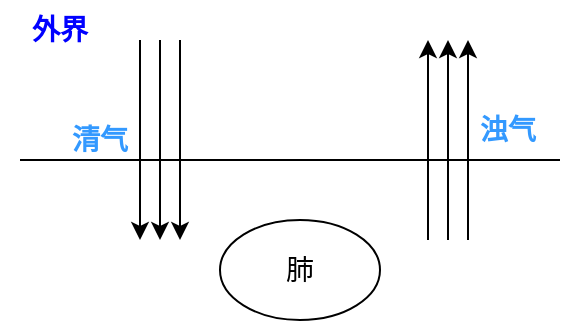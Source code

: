 <mxfile version="23.0.1" type="github">
  <diagram name="第 1 页" id="zhVuVEIi4RmrpoR2sseB">
    <mxGraphModel dx="1050" dy="557" grid="1" gridSize="10" guides="1" tooltips="1" connect="1" arrows="1" fold="1" page="1" pageScale="1" pageWidth="827" pageHeight="1169" math="0" shadow="0">
      <root>
        <mxCell id="0" />
        <mxCell id="1" parent="0" />
        <mxCell id="rgbCgXzp-v7-YjY3GSAn-1" value="肺" style="ellipse;whiteSpace=wrap;html=1;fontSize=14;" vertex="1" parent="1">
          <mxGeometry x="300" y="200" width="80" height="50" as="geometry" />
        </mxCell>
        <mxCell id="rgbCgXzp-v7-YjY3GSAn-2" value="" style="endArrow=none;html=1;rounded=0;" edge="1" parent="1">
          <mxGeometry width="50" height="50" relative="1" as="geometry">
            <mxPoint x="200" y="170" as="sourcePoint" />
            <mxPoint x="470" y="170" as="targetPoint" />
          </mxGeometry>
        </mxCell>
        <mxCell id="rgbCgXzp-v7-YjY3GSAn-6" value="" style="group" vertex="1" connectable="0" parent="1">
          <mxGeometry x="260" y="110" width="20" height="100" as="geometry" />
        </mxCell>
        <mxCell id="rgbCgXzp-v7-YjY3GSAn-3" value="" style="endArrow=classic;html=1;rounded=0;" edge="1" parent="rgbCgXzp-v7-YjY3GSAn-6">
          <mxGeometry width="50" height="50" relative="1" as="geometry">
            <mxPoint as="sourcePoint" />
            <mxPoint y="100" as="targetPoint" />
          </mxGeometry>
        </mxCell>
        <mxCell id="rgbCgXzp-v7-YjY3GSAn-4" value="" style="endArrow=classic;html=1;rounded=0;" edge="1" parent="rgbCgXzp-v7-YjY3GSAn-6">
          <mxGeometry width="50" height="50" relative="1" as="geometry">
            <mxPoint x="10" as="sourcePoint" />
            <mxPoint x="10" y="100" as="targetPoint" />
          </mxGeometry>
        </mxCell>
        <mxCell id="rgbCgXzp-v7-YjY3GSAn-5" value="" style="endArrow=classic;html=1;rounded=0;" edge="1" parent="rgbCgXzp-v7-YjY3GSAn-6">
          <mxGeometry width="50" height="50" relative="1" as="geometry">
            <mxPoint x="20" as="sourcePoint" />
            <mxPoint x="20" y="100" as="targetPoint" />
          </mxGeometry>
        </mxCell>
        <mxCell id="rgbCgXzp-v7-YjY3GSAn-7" value="" style="group;rotation=-180;" vertex="1" connectable="0" parent="1">
          <mxGeometry x="404" y="110" width="20" height="100" as="geometry" />
        </mxCell>
        <mxCell id="rgbCgXzp-v7-YjY3GSAn-8" value="" style="endArrow=classic;html=1;rounded=0;" edge="1" parent="rgbCgXzp-v7-YjY3GSAn-7">
          <mxGeometry width="50" height="50" relative="1" as="geometry">
            <mxPoint x="20" y="100" as="sourcePoint" />
            <mxPoint x="20" as="targetPoint" />
          </mxGeometry>
        </mxCell>
        <mxCell id="rgbCgXzp-v7-YjY3GSAn-9" value="" style="endArrow=classic;html=1;rounded=0;" edge="1" parent="rgbCgXzp-v7-YjY3GSAn-7">
          <mxGeometry width="50" height="50" relative="1" as="geometry">
            <mxPoint x="10" y="100" as="sourcePoint" />
            <mxPoint x="10" as="targetPoint" />
          </mxGeometry>
        </mxCell>
        <mxCell id="rgbCgXzp-v7-YjY3GSAn-10" value="" style="endArrow=classic;html=1;rounded=0;" edge="1" parent="rgbCgXzp-v7-YjY3GSAn-7">
          <mxGeometry width="50" height="50" relative="1" as="geometry">
            <mxPoint y="100" as="sourcePoint" />
            <mxPoint as="targetPoint" />
          </mxGeometry>
        </mxCell>
        <mxCell id="rgbCgXzp-v7-YjY3GSAn-11" value="外界" style="text;html=1;strokeColor=none;fillColor=none;align=center;verticalAlign=middle;whiteSpace=wrap;rounded=0;fontStyle=1;fontSize=14;fontColor=#0000FF;" vertex="1" parent="1">
          <mxGeometry x="190" y="90" width="60" height="30" as="geometry" />
        </mxCell>
        <mxCell id="rgbCgXzp-v7-YjY3GSAn-12" value="清气" style="text;html=1;strokeColor=none;fillColor=none;align=center;verticalAlign=middle;whiteSpace=wrap;rounded=0;fontStyle=1;fontSize=14;fontColor=#3399FF;" vertex="1" parent="1">
          <mxGeometry x="210" y="145" width="60" height="30" as="geometry" />
        </mxCell>
        <mxCell id="rgbCgXzp-v7-YjY3GSAn-13" value="浊气" style="text;html=1;strokeColor=none;fillColor=none;align=center;verticalAlign=middle;whiteSpace=wrap;rounded=0;fontStyle=1;fontSize=14;fontColor=#3399FF;" vertex="1" parent="1">
          <mxGeometry x="414" y="140" width="60" height="30" as="geometry" />
        </mxCell>
      </root>
    </mxGraphModel>
  </diagram>
</mxfile>
